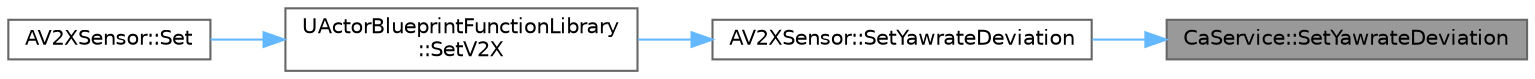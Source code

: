 digraph "CaService::SetYawrateDeviation"
{
 // INTERACTIVE_SVG=YES
 // LATEX_PDF_SIZE
  bgcolor="transparent";
  edge [fontname=Helvetica,fontsize=10,labelfontname=Helvetica,labelfontsize=10];
  node [fontname=Helvetica,fontsize=10,shape=box,height=0.2,width=0.4];
  rankdir="RL";
  Node1 [id="Node000001",label="CaService::SetYawrateDeviation",height=0.2,width=0.4,color="gray40", fillcolor="grey60", style="filled", fontcolor="black",tooltip=" "];
  Node1 -> Node2 [id="edge1_Node000001_Node000002",dir="back",color="steelblue1",style="solid",tooltip=" "];
  Node2 [id="Node000002",label="AV2XSensor::SetYawrateDeviation",height=0.2,width=0.4,color="grey40", fillcolor="white", style="filled",URL="$d3/dd4/classAV2XSensor.html#ac194554ba7aa5b4cacb1e18b3e59404f",tooltip=" "];
  Node2 -> Node3 [id="edge2_Node000002_Node000003",dir="back",color="steelblue1",style="solid",tooltip=" "];
  Node3 [id="Node000003",label="UActorBlueprintFunctionLibrary\l::SetV2X",height=0.2,width=0.4,color="grey40", fillcolor="white", style="filled",URL="$dd/da3/classUActorBlueprintFunctionLibrary.html#a664347ac38a83e63948914b13cdabd78",tooltip=" "];
  Node3 -> Node4 [id="edge3_Node000003_Node000004",dir="back",color="steelblue1",style="solid",tooltip=" "];
  Node4 [id="Node000004",label="AV2XSensor::Set",height=0.2,width=0.4,color="grey40", fillcolor="white", style="filled",URL="$d3/dd4/classAV2XSensor.html#a1c79ddecf44f18a7be76735974910946",tooltip=" "];
}
